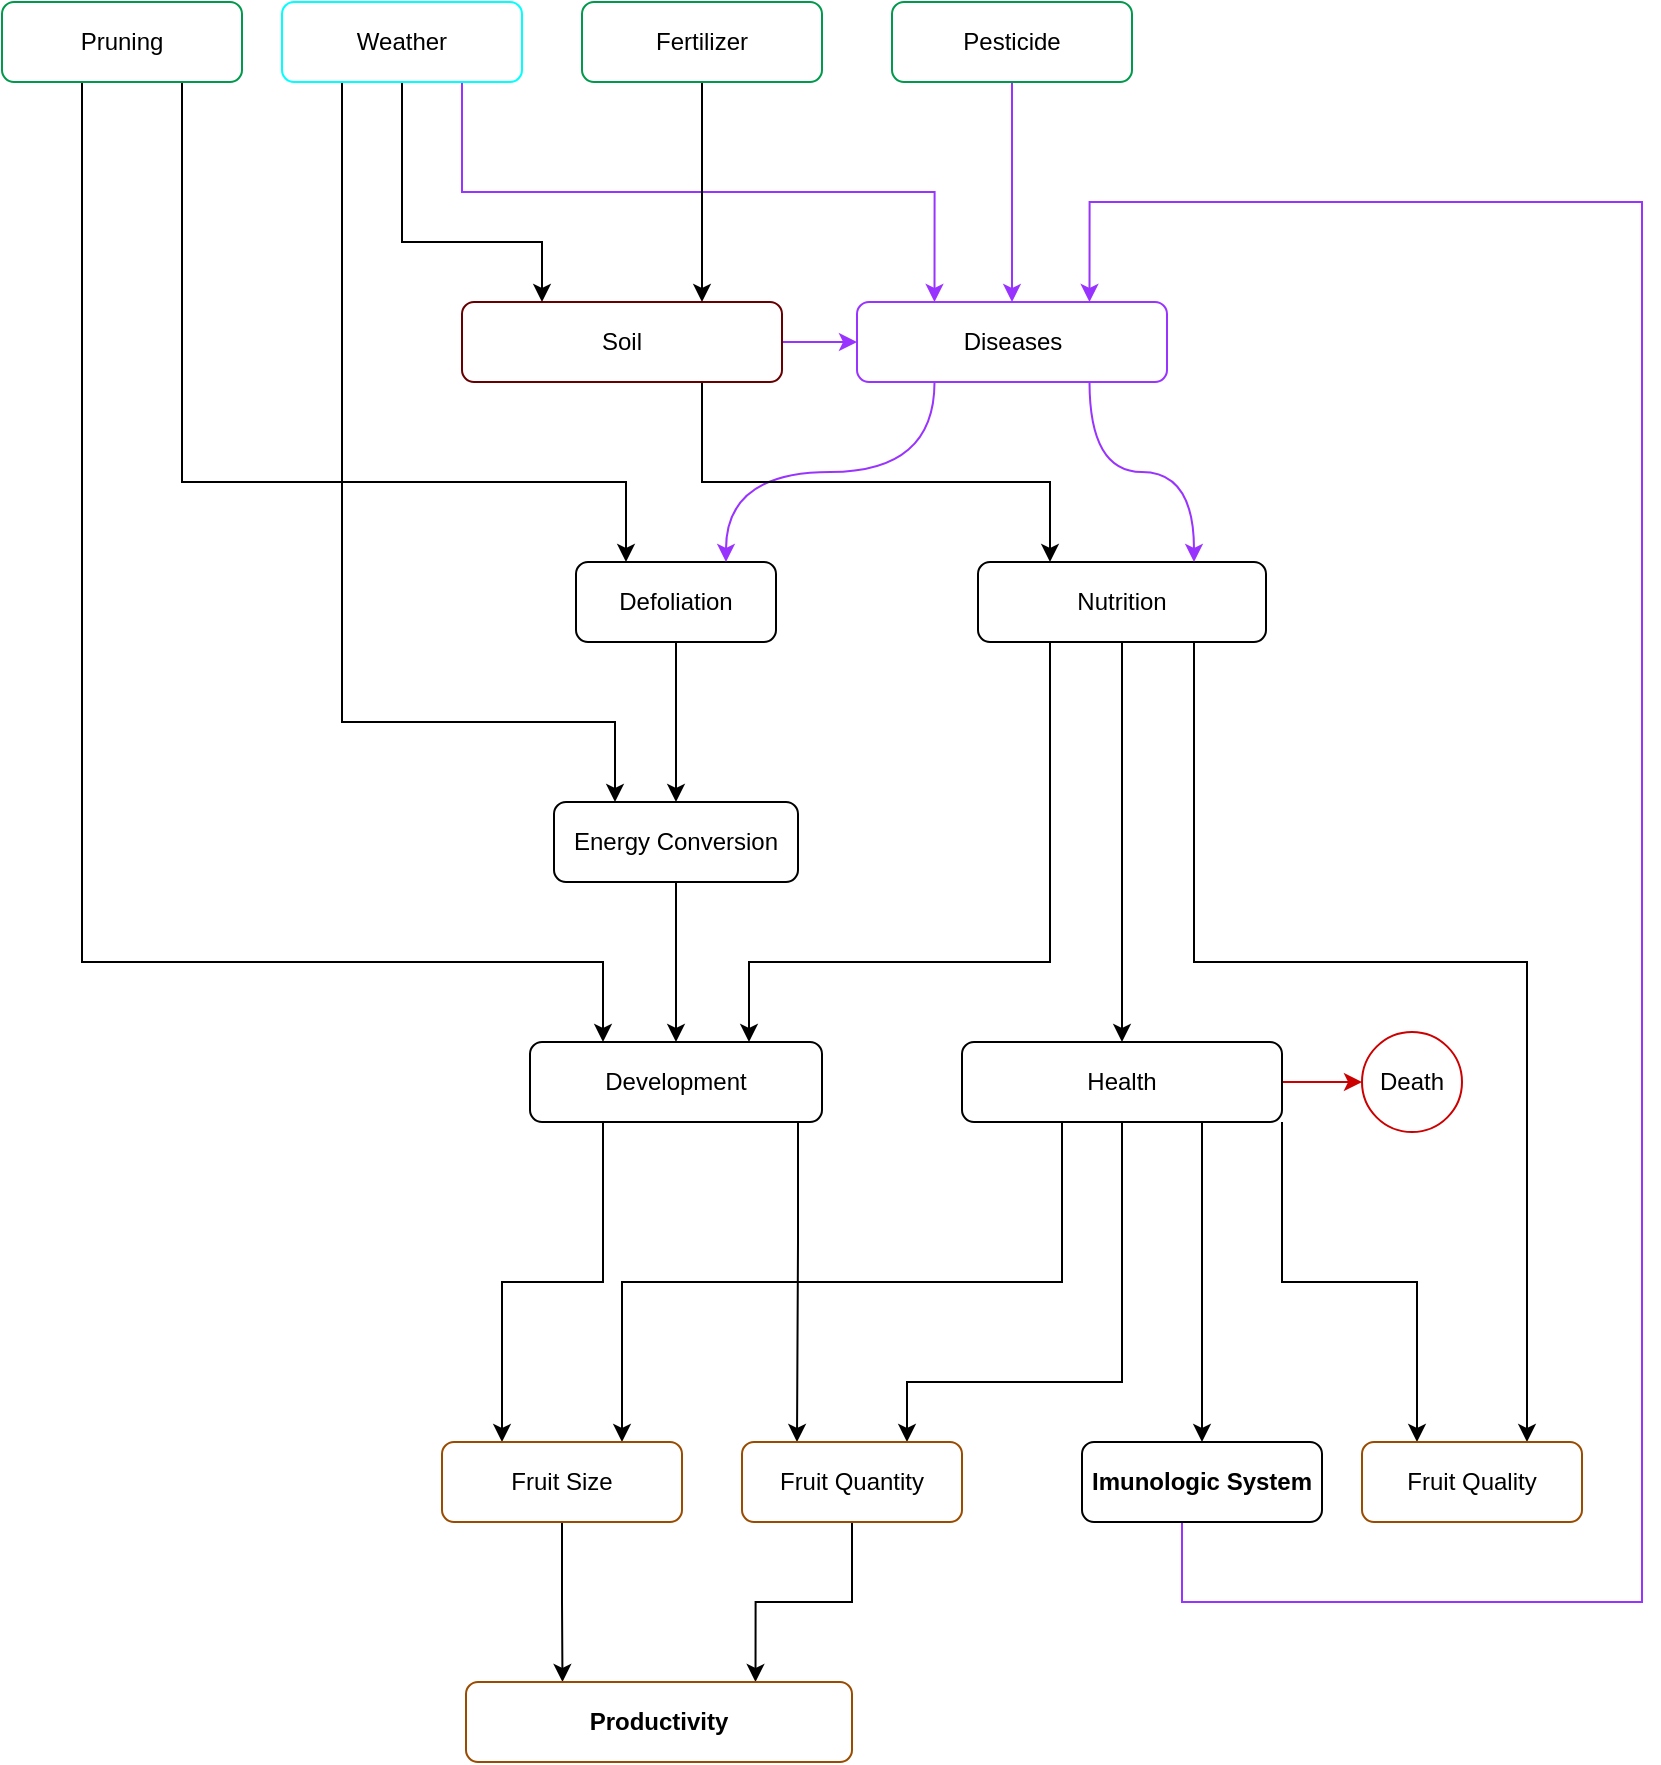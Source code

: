 <mxfile version="13.7.5" type="github" pages="2">
  <diagram id="IHRV78Ar2t18PoBPQ0sw" name="effects relations">
    <mxGraphModel dx="1452" dy="1077" grid="1" gridSize="10" guides="1" tooltips="1" connect="1" arrows="1" fold="1" page="1" pageScale="1" pageWidth="850" pageHeight="1100" math="0" shadow="0">
      <root>
        <mxCell id="0" />
        <mxCell id="1" parent="0" />
        <mxCell id="0yJSVSV4_L-n_gMG2vGy-53" style="edgeStyle=orthogonalEdgeStyle;rounded=0;orthogonalLoop=1;jettySize=auto;html=1;exitX=0.5;exitY=1;exitDx=0;exitDy=0;entryX=0.75;entryY=0;entryDx=0;entryDy=0;strokeColor=#000000;" parent="1" source="0yJSVSV4_L-n_gMG2vGy-1" target="0yJSVSV4_L-n_gMG2vGy-47" edge="1">
          <mxGeometry relative="1" as="geometry">
            <Array as="points">
              <mxPoint x="580" y="770" />
              <mxPoint x="473" y="770" />
            </Array>
          </mxGeometry>
        </mxCell>
        <mxCell id="0yJSVSV4_L-n_gMG2vGy-54" style="edgeStyle=orthogonalEdgeStyle;rounded=0;orthogonalLoop=1;jettySize=auto;html=1;exitX=0.25;exitY=1;exitDx=0;exitDy=0;entryX=0.75;entryY=0;entryDx=0;entryDy=0;strokeColor=#000000;" parent="1" source="0yJSVSV4_L-n_gMG2vGy-1" target="0yJSVSV4_L-n_gMG2vGy-45" edge="1">
          <mxGeometry relative="1" as="geometry">
            <Array as="points">
              <mxPoint x="550" y="640" />
              <mxPoint x="550" y="720" />
              <mxPoint x="330" y="720" />
            </Array>
          </mxGeometry>
        </mxCell>
        <mxCell id="0yJSVSV4_L-n_gMG2vGy-55" style="edgeStyle=orthogonalEdgeStyle;rounded=0;orthogonalLoop=1;jettySize=auto;html=1;exitX=0.75;exitY=1;exitDx=0;exitDy=0;strokeColor=#000000;" parent="1" source="0yJSVSV4_L-n_gMG2vGy-1" target="0yJSVSV4_L-n_gMG2vGy-3" edge="1">
          <mxGeometry relative="1" as="geometry" />
        </mxCell>
        <mxCell id="0yJSVSV4_L-n_gMG2vGy-61" style="edgeStyle=orthogonalEdgeStyle;rounded=0;orthogonalLoop=1;jettySize=auto;html=1;exitX=1;exitY=1;exitDx=0;exitDy=0;entryX=0.25;entryY=0;entryDx=0;entryDy=0;strokeColor=#000000;" parent="1" source="0yJSVSV4_L-n_gMG2vGy-1" target="0yJSVSV4_L-n_gMG2vGy-58" edge="1">
          <mxGeometry relative="1" as="geometry" />
        </mxCell>
        <mxCell id="0yJSVSV4_L-n_gMG2vGy-73" style="edgeStyle=orthogonalEdgeStyle;rounded=0;orthogonalLoop=1;jettySize=auto;html=1;exitX=1;exitY=0.5;exitDx=0;exitDy=0;entryX=0;entryY=0.5;entryDx=0;entryDy=0;strokeColor=#CC0000;" parent="1" source="0yJSVSV4_L-n_gMG2vGy-1" target="0yJSVSV4_L-n_gMG2vGy-72" edge="1">
          <mxGeometry relative="1" as="geometry" />
        </mxCell>
        <mxCell id="0yJSVSV4_L-n_gMG2vGy-1" value="Health&lt;br&gt;" style="rounded=1;whiteSpace=wrap;html=1;" parent="1" vertex="1">
          <mxGeometry x="500" y="600" width="160" height="40" as="geometry" />
        </mxCell>
        <mxCell id="0yJSVSV4_L-n_gMG2vGy-56" style="edgeStyle=orthogonalEdgeStyle;rounded=0;orthogonalLoop=1;jettySize=auto;html=1;exitX=0.5;exitY=1;exitDx=0;exitDy=0;entryX=0.75;entryY=0;entryDx=0;entryDy=0;strokeColor=#9933FF;" parent="1" source="0yJSVSV4_L-n_gMG2vGy-3" target="0yJSVSV4_L-n_gMG2vGy-8" edge="1">
          <mxGeometry relative="1" as="geometry">
            <Array as="points">
              <mxPoint x="610" y="880" />
              <mxPoint x="840" y="880" />
              <mxPoint x="840" y="180" />
              <mxPoint x="564" y="180" />
            </Array>
          </mxGeometry>
        </mxCell>
        <mxCell id="0yJSVSV4_L-n_gMG2vGy-3" value="Imunologic System" style="rounded=1;whiteSpace=wrap;html=1;fontStyle=1" parent="1" vertex="1">
          <mxGeometry x="560" y="800" width="120" height="40" as="geometry" />
        </mxCell>
        <mxCell id="0yJSVSV4_L-n_gMG2vGy-63" style="edgeStyle=orthogonalEdgeStyle;rounded=0;orthogonalLoop=1;jettySize=auto;html=1;exitX=0.25;exitY=1;exitDx=0;exitDy=0;entryX=0.75;entryY=0;entryDx=0;entryDy=0;strokeColor=#000000;" parent="1" source="0yJSVSV4_L-n_gMG2vGy-4" target="0yJSVSV4_L-n_gMG2vGy-15" edge="1">
          <mxGeometry relative="1" as="geometry">
            <Array as="points">
              <mxPoint x="544" y="560" />
              <mxPoint x="394" y="560" />
            </Array>
          </mxGeometry>
        </mxCell>
        <mxCell id="0yJSVSV4_L-n_gMG2vGy-65" style="edgeStyle=orthogonalEdgeStyle;rounded=0;orthogonalLoop=1;jettySize=auto;html=1;exitX=0.75;exitY=1;exitDx=0;exitDy=0;entryX=0.75;entryY=0;entryDx=0;entryDy=0;strokeColor=#000000;" parent="1" source="0yJSVSV4_L-n_gMG2vGy-4" target="0yJSVSV4_L-n_gMG2vGy-58" edge="1">
          <mxGeometry relative="1" as="geometry">
            <Array as="points">
              <mxPoint x="616" y="560" />
              <mxPoint x="783" y="560" />
            </Array>
          </mxGeometry>
        </mxCell>
        <mxCell id="0yJSVSV4_L-n_gMG2vGy-68" style="rounded=0;orthogonalLoop=1;jettySize=auto;html=1;exitX=0.5;exitY=1;exitDx=0;exitDy=0;entryX=0.5;entryY=0;entryDx=0;entryDy=0;strokeColor=#000000;" parent="1" source="0yJSVSV4_L-n_gMG2vGy-4" target="0yJSVSV4_L-n_gMG2vGy-1" edge="1">
          <mxGeometry relative="1" as="geometry" />
        </mxCell>
        <mxCell id="0yJSVSV4_L-n_gMG2vGy-4" value="Nutrition" style="rounded=1;whiteSpace=wrap;html=1;" parent="1" vertex="1">
          <mxGeometry x="508" y="360" width="144" height="40" as="geometry" />
        </mxCell>
        <mxCell id="0yJSVSV4_L-n_gMG2vGy-69" style="edgeStyle=none;rounded=0;orthogonalLoop=1;jettySize=auto;html=1;exitX=0.5;exitY=1;exitDx=0;exitDy=0;entryX=0.5;entryY=0;entryDx=0;entryDy=0;strokeColor=#000000;" parent="1" source="0yJSVSV4_L-n_gMG2vGy-6" target="0yJSVSV4_L-n_gMG2vGy-22" edge="1">
          <mxGeometry relative="1" as="geometry" />
        </mxCell>
        <mxCell id="0yJSVSV4_L-n_gMG2vGy-6" value="Defoliation" style="rounded=1;whiteSpace=wrap;html=1;" parent="1" vertex="1">
          <mxGeometry x="307" y="360" width="100" height="40" as="geometry" />
        </mxCell>
        <mxCell id="0yJSVSV4_L-n_gMG2vGy-66" style="edgeStyle=orthogonalEdgeStyle;rounded=0;orthogonalLoop=1;jettySize=auto;html=1;exitX=0.25;exitY=1;exitDx=0;exitDy=0;entryX=0.75;entryY=0;entryDx=0;entryDy=0;strokeColor=#9933FF;curved=1;" parent="1" source="0yJSVSV4_L-n_gMG2vGy-8" target="0yJSVSV4_L-n_gMG2vGy-6" edge="1">
          <mxGeometry relative="1" as="geometry" />
        </mxCell>
        <mxCell id="0yJSVSV4_L-n_gMG2vGy-67" style="edgeStyle=orthogonalEdgeStyle;rounded=0;orthogonalLoop=1;jettySize=auto;html=1;exitX=0.75;exitY=1;exitDx=0;exitDy=0;entryX=0.75;entryY=0;entryDx=0;entryDy=0;strokeColor=#9933FF;curved=1;" parent="1" source="0yJSVSV4_L-n_gMG2vGy-8" target="0yJSVSV4_L-n_gMG2vGy-4" edge="1">
          <mxGeometry relative="1" as="geometry" />
        </mxCell>
        <mxCell id="0yJSVSV4_L-n_gMG2vGy-8" value="Diseases" style="rounded=1;whiteSpace=wrap;html=1;strokeColor=#9933FF;" parent="1" vertex="1">
          <mxGeometry x="447.5" y="230" width="155" height="40" as="geometry" />
        </mxCell>
        <mxCell id="0yJSVSV4_L-n_gMG2vGy-14" style="edgeStyle=orthogonalEdgeStyle;rounded=0;orthogonalLoop=1;jettySize=auto;html=1;entryX=0.25;entryY=0;entryDx=0;entryDy=0;" parent="1" source="0yJSVSV4_L-n_gMG2vGy-12" target="0yJSVSV4_L-n_gMG2vGy-4" edge="1">
          <mxGeometry relative="1" as="geometry">
            <mxPoint x="340" y="330" as="targetPoint" />
            <Array as="points">
              <mxPoint x="370" y="320" />
              <mxPoint x="544" y="320" />
            </Array>
          </mxGeometry>
        </mxCell>
        <mxCell id="0yJSVSV4_L-n_gMG2vGy-71" style="edgeStyle=orthogonalEdgeStyle;rounded=0;orthogonalLoop=1;jettySize=auto;html=1;exitX=1;exitY=0.5;exitDx=0;exitDy=0;entryX=0;entryY=0.5;entryDx=0;entryDy=0;strokeColor=#9933FF;" parent="1" source="0yJSVSV4_L-n_gMG2vGy-12" target="0yJSVSV4_L-n_gMG2vGy-8" edge="1">
          <mxGeometry relative="1" as="geometry" />
        </mxCell>
        <mxCell id="0yJSVSV4_L-n_gMG2vGy-12" value="Soil" style="rounded=1;whiteSpace=wrap;html=1;fillColor=none;strokeColor=#660000;" parent="1" vertex="1">
          <mxGeometry x="250" y="230" width="160" height="40" as="geometry" />
        </mxCell>
        <mxCell id="0yJSVSV4_L-n_gMG2vGy-48" style="edgeStyle=orthogonalEdgeStyle;rounded=0;orthogonalLoop=1;jettySize=auto;html=1;exitX=0.75;exitY=1;exitDx=0;exitDy=0;entryX=0.25;entryY=0;entryDx=0;entryDy=0;strokeColor=#000000;" parent="1" source="0yJSVSV4_L-n_gMG2vGy-15" target="0yJSVSV4_L-n_gMG2vGy-47" edge="1">
          <mxGeometry relative="1" as="geometry">
            <Array as="points">
              <mxPoint x="418" y="700" />
              <mxPoint x="418" y="730" />
            </Array>
          </mxGeometry>
        </mxCell>
        <mxCell id="0yJSVSV4_L-n_gMG2vGy-57" style="edgeStyle=orthogonalEdgeStyle;rounded=0;orthogonalLoop=1;jettySize=auto;html=1;exitX=0.25;exitY=1;exitDx=0;exitDy=0;entryX=0.25;entryY=0;entryDx=0;entryDy=0;strokeColor=#000000;" parent="1" source="0yJSVSV4_L-n_gMG2vGy-15" target="0yJSVSV4_L-n_gMG2vGy-45" edge="1">
          <mxGeometry relative="1" as="geometry" />
        </mxCell>
        <mxCell id="0yJSVSV4_L-n_gMG2vGy-15" value="Development" style="rounded=1;whiteSpace=wrap;html=1;fontStyle=0" parent="1" vertex="1">
          <mxGeometry x="284" y="600" width="146" height="40" as="geometry" />
        </mxCell>
        <mxCell id="0yJSVSV4_L-n_gMG2vGy-62" style="edgeStyle=orthogonalEdgeStyle;rounded=0;orthogonalLoop=1;jettySize=auto;html=1;exitX=0.5;exitY=1;exitDx=0;exitDy=0;entryX=0.5;entryY=0;entryDx=0;entryDy=0;strokeColor=#000000;" parent="1" source="0yJSVSV4_L-n_gMG2vGy-22" target="0yJSVSV4_L-n_gMG2vGy-15" edge="1">
          <mxGeometry relative="1" as="geometry" />
        </mxCell>
        <mxCell id="0yJSVSV4_L-n_gMG2vGy-22" value="Energy Conversion" style="rounded=1;whiteSpace=wrap;html=1;" parent="1" vertex="1">
          <mxGeometry x="296" y="480" width="122" height="40" as="geometry" />
        </mxCell>
        <mxCell id="0yJSVSV4_L-n_gMG2vGy-30" style="edgeStyle=orthogonalEdgeStyle;rounded=0;orthogonalLoop=1;jettySize=auto;html=1;exitX=0.25;exitY=1;exitDx=0;exitDy=0;entryX=0.25;entryY=0;entryDx=0;entryDy=0;" parent="1" source="0yJSVSV4_L-n_gMG2vGy-28" target="0yJSVSV4_L-n_gMG2vGy-22" edge="1">
          <mxGeometry relative="1" as="geometry">
            <Array as="points">
              <mxPoint x="190" y="440" />
              <mxPoint x="327" y="440" />
            </Array>
          </mxGeometry>
        </mxCell>
        <mxCell id="0yJSVSV4_L-n_gMG2vGy-32" style="edgeStyle=orthogonalEdgeStyle;rounded=0;orthogonalLoop=1;jettySize=auto;html=1;exitX=0.5;exitY=1;exitDx=0;exitDy=0;strokeColor=#000000;entryX=0.25;entryY=0;entryDx=0;entryDy=0;" parent="1" source="0yJSVSV4_L-n_gMG2vGy-28" target="0yJSVSV4_L-n_gMG2vGy-12" edge="1">
          <mxGeometry relative="1" as="geometry">
            <Array as="points">
              <mxPoint x="220" y="200" />
              <mxPoint x="290" y="200" />
            </Array>
          </mxGeometry>
        </mxCell>
        <mxCell id="0yJSVSV4_L-n_gMG2vGy-70" style="edgeStyle=orthogonalEdgeStyle;rounded=0;orthogonalLoop=1;jettySize=auto;html=1;exitX=0.75;exitY=1;exitDx=0;exitDy=0;entryX=0.25;entryY=0;entryDx=0;entryDy=0;strokeColor=#9933FF;" parent="1" source="0yJSVSV4_L-n_gMG2vGy-28" target="0yJSVSV4_L-n_gMG2vGy-8" edge="1">
          <mxGeometry relative="1" as="geometry" />
        </mxCell>
        <mxCell id="0yJSVSV4_L-n_gMG2vGy-28" value="Weather" style="rounded=1;whiteSpace=wrap;html=1;fillColor=none;strokeColor=#00FFFF;" parent="1" vertex="1">
          <mxGeometry x="160" y="80" width="120" height="40" as="geometry" />
        </mxCell>
        <mxCell id="0yJSVSV4_L-n_gMG2vGy-34" style="edgeStyle=orthogonalEdgeStyle;rounded=0;orthogonalLoop=1;jettySize=auto;html=1;exitX=0.5;exitY=1;exitDx=0;exitDy=0;entryX=0.75;entryY=0;entryDx=0;entryDy=0;strokeColor=#000000;" parent="1" source="0yJSVSV4_L-n_gMG2vGy-33" target="0yJSVSV4_L-n_gMG2vGy-12" edge="1">
          <mxGeometry relative="1" as="geometry" />
        </mxCell>
        <mxCell id="0yJSVSV4_L-n_gMG2vGy-33" value="Fertilizer" style="rounded=1;whiteSpace=wrap;html=1;strokeColor=#00994D;" parent="1" vertex="1">
          <mxGeometry x="310" y="80" width="120" height="40" as="geometry" />
        </mxCell>
        <mxCell id="0yJSVSV4_L-n_gMG2vGy-36" style="edgeStyle=orthogonalEdgeStyle;rounded=0;orthogonalLoop=1;jettySize=auto;html=1;exitX=0.5;exitY=1;exitDx=0;exitDy=0;entryX=0.5;entryY=0;entryDx=0;entryDy=0;strokeColor=#9933FF;" parent="1" source="0yJSVSV4_L-n_gMG2vGy-35" target="0yJSVSV4_L-n_gMG2vGy-8" edge="1">
          <mxGeometry relative="1" as="geometry" />
        </mxCell>
        <mxCell id="0yJSVSV4_L-n_gMG2vGy-35" value="Pesticide" style="rounded=1;whiteSpace=wrap;html=1;strokeColor=#00994D;" parent="1" vertex="1">
          <mxGeometry x="465" y="80" width="120" height="40" as="geometry" />
        </mxCell>
        <mxCell id="0yJSVSV4_L-n_gMG2vGy-43" style="edgeStyle=orthogonalEdgeStyle;rounded=0;orthogonalLoop=1;jettySize=auto;html=1;exitX=0.5;exitY=1;exitDx=0;exitDy=0;entryX=0.25;entryY=0;entryDx=0;entryDy=0;strokeColor=#000000;" parent="1" source="0yJSVSV4_L-n_gMG2vGy-42" target="0yJSVSV4_L-n_gMG2vGy-15" edge="1">
          <mxGeometry relative="1" as="geometry">
            <Array as="points">
              <mxPoint x="60" y="560" />
              <mxPoint x="321" y="560" />
            </Array>
          </mxGeometry>
        </mxCell>
        <mxCell id="0yJSVSV4_L-n_gMG2vGy-44" style="edgeStyle=orthogonalEdgeStyle;rounded=0;orthogonalLoop=1;jettySize=auto;html=1;exitX=0.75;exitY=1;exitDx=0;exitDy=0;entryX=0.25;entryY=0;entryDx=0;entryDy=0;strokeColor=#000000;" parent="1" source="0yJSVSV4_L-n_gMG2vGy-42" target="0yJSVSV4_L-n_gMG2vGy-6" edge="1">
          <mxGeometry relative="1" as="geometry">
            <Array as="points">
              <mxPoint x="110" y="320" />
              <mxPoint x="332" y="320" />
            </Array>
          </mxGeometry>
        </mxCell>
        <mxCell id="0yJSVSV4_L-n_gMG2vGy-42" value="Pruning" style="rounded=1;whiteSpace=wrap;html=1;strokeColor=#00994D;" parent="1" vertex="1">
          <mxGeometry x="20" y="80" width="120" height="40" as="geometry" />
        </mxCell>
        <mxCell id="0yJSVSV4_L-n_gMG2vGy-51" style="edgeStyle=orthogonalEdgeStyle;rounded=0;orthogonalLoop=1;jettySize=auto;html=1;exitX=0.5;exitY=1;exitDx=0;exitDy=0;entryX=0.25;entryY=0;entryDx=0;entryDy=0;strokeColor=#000000;" parent="1" source="0yJSVSV4_L-n_gMG2vGy-45" target="0yJSVSV4_L-n_gMG2vGy-50" edge="1">
          <mxGeometry relative="1" as="geometry" />
        </mxCell>
        <mxCell id="0yJSVSV4_L-n_gMG2vGy-45" value="Fruit Size" style="rounded=1;whiteSpace=wrap;html=1;fontStyle=0;strokeColor=#994C00;shadow=0;fillColor=none;" parent="1" vertex="1">
          <mxGeometry x="240" y="800" width="120" height="40" as="geometry" />
        </mxCell>
        <mxCell id="0yJSVSV4_L-n_gMG2vGy-52" style="edgeStyle=orthogonalEdgeStyle;rounded=0;orthogonalLoop=1;jettySize=auto;html=1;exitX=0.5;exitY=1;exitDx=0;exitDy=0;entryX=0.75;entryY=0;entryDx=0;entryDy=0;strokeColor=#000000;" parent="1" source="0yJSVSV4_L-n_gMG2vGy-47" target="0yJSVSV4_L-n_gMG2vGy-50" edge="1">
          <mxGeometry relative="1" as="geometry">
            <Array as="points">
              <mxPoint x="445" y="880" />
              <mxPoint x="397" y="880" />
            </Array>
          </mxGeometry>
        </mxCell>
        <mxCell id="0yJSVSV4_L-n_gMG2vGy-47" value="Fruit Quantity" style="rounded=1;whiteSpace=wrap;html=1;fontStyle=0;strokeColor=#994C00;shadow=0;fillColor=none;" parent="1" vertex="1">
          <mxGeometry x="390" y="800" width="110" height="40" as="geometry" />
        </mxCell>
        <mxCell id="0yJSVSV4_L-n_gMG2vGy-50" value="Productivity" style="rounded=1;whiteSpace=wrap;html=1;fontStyle=1;strokeColor=#994C00;shadow=0;fillColor=none;" parent="1" vertex="1">
          <mxGeometry x="252" y="920" width="193" height="40" as="geometry" />
        </mxCell>
        <mxCell id="0yJSVSV4_L-n_gMG2vGy-58" value="Fruit Quality" style="rounded=1;whiteSpace=wrap;html=1;fontStyle=0;strokeColor=#994C00;shadow=0;fillColor=none;" parent="1" vertex="1">
          <mxGeometry x="700" y="800" width="110" height="40" as="geometry" />
        </mxCell>
        <mxCell id="0yJSVSV4_L-n_gMG2vGy-72" value="Death" style="ellipse;whiteSpace=wrap;html=1;aspect=fixed;shadow=0;strokeColor=#CC0000;fillColor=none;" parent="1" vertex="1">
          <mxGeometry x="700" y="595" width="50" height="50" as="geometry" />
        </mxCell>
      </root>
    </mxGraphModel>
  </diagram>
  <diagram id="25DMDv9TmJLLAqxTsAMg" name="life-cycle">
    <mxGraphModel dx="1337" dy="896" grid="1" gridSize="10" guides="1" tooltips="1" connect="1" arrows="1" fold="1" page="1" pageScale="1" pageWidth="850" pageHeight="1100" math="0" shadow="0">
      <root>
        <mxCell id="voipnf3rz1IZpB3e0Z8n-0" />
        <mxCell id="voipnf3rz1IZpB3e0Z8n-1" parent="voipnf3rz1IZpB3e0Z8n-0" />
        <mxCell id="voipnf3rz1IZpB3e0Z8n-2" value="Initital development" style="shape=rectangle;whiteSpace=wrap;html=1;backgroundOutline=1;fillColor=#D5E8D4;strokeColor=none;" vertex="1" parent="voipnf3rz1IZpB3e0Z8n-1">
          <mxGeometry y="160" width="120" height="40" as="geometry" />
        </mxCell>
        <mxCell id="voipnf3rz1IZpB3e0Z8n-5" value="Development" style="shape=rectangle;whiteSpace=wrap;html=1;backgroundOutline=1;" vertex="1" parent="voipnf3rz1IZpB3e0Z8n-1">
          <mxGeometry x="120" y="160" width="360" height="40" as="geometry" />
        </mxCell>
        <mxCell id="voipnf3rz1IZpB3e0Z8n-7" value="Flowery" style="shape=rectangle;whiteSpace=wrap;html=1;backgroundOutline=1;" vertex="1" parent="voipnf3rz1IZpB3e0Z8n-1">
          <mxGeometry x="480" y="160" width="80" height="40" as="geometry" />
        </mxCell>
        <mxCell id="voipnf3rz1IZpB3e0Z8n-27" style="edgeStyle=orthogonalEdgeStyle;rounded=0;orthogonalLoop=1;jettySize=auto;html=1;entryX=0.055;entryY=1.038;entryDx=0;entryDy=0;entryPerimeter=0;strokeColor=#4D4D4D;shape=flexArrow;fillColor=#999999;width=5.833;endSize=3.975;endWidth=16.806;" edge="1" parent="voipnf3rz1IZpB3e0Z8n-1" source="voipnf3rz1IZpB3e0Z8n-12" target="voipnf3rz1IZpB3e0Z8n-5">
          <mxGeometry relative="1" as="geometry">
            <Array as="points">
              <mxPoint x="790" y="250" />
              <mxPoint x="140" y="250" />
            </Array>
          </mxGeometry>
        </mxCell>
        <mxCell id="voipnf3rz1IZpB3e0Z8n-12" value="Production" style="shape=rectangle;whiteSpace=wrap;html=1;backgroundOutline=1;" vertex="1" parent="voipnf3rz1IZpB3e0Z8n-1">
          <mxGeometry x="560" y="160" width="240" height="40" as="geometry" />
        </mxCell>
        <mxCell id="voipnf3rz1IZpB3e0Z8n-14" value="&lt;h1&gt;Initital Development&lt;/h1&gt;&lt;p&gt;Cycles:&amp;nbsp;&lt;/p&gt;" style="text;html=1;strokeColor=none;fillColor=none;spacing=5;spacingTop=-20;whiteSpace=wrap;overflow=hidden;rounded=0;" vertex="1" parent="voipnf3rz1IZpB3e0Z8n-1">
          <mxGeometry x="170" y="600" width="300" height="200" as="geometry" />
        </mxCell>
        <mxCell id="voipnf3rz1IZpB3e0Z8n-15" value="" style="endArrow=classic;html=1;" edge="1" parent="voipnf3rz1IZpB3e0Z8n-1">
          <mxGeometry relative="1" as="geometry">
            <mxPoint x="120" y="100" as="sourcePoint" />
            <mxPoint x="800" y="100" as="targetPoint" />
          </mxGeometry>
        </mxCell>
        <mxCell id="voipnf3rz1IZpB3e0Z8n-17" value="Cycles" style="edgeLabel;resizable=0;html=1;align=left;verticalAlign=bottom;" connectable="0" vertex="1" parent="voipnf3rz1IZpB3e0Z8n-15">
          <mxGeometry x="-1" relative="1" as="geometry" />
        </mxCell>
        <mxCell id="voipnf3rz1IZpB3e0Z8n-18" value="" style="endArrow=classic;html=1;shape=flexArrow;fillColor=#D5E8D4;strokeColor=none;" edge="1" parent="voipnf3rz1IZpB3e0Z8n-1">
          <mxGeometry relative="1" as="geometry">
            <mxPoint y="130" as="sourcePoint" />
            <mxPoint x="120" y="130" as="targetPoint" />
          </mxGeometry>
        </mxCell>
        <mxCell id="voipnf3rz1IZpB3e0Z8n-19" value="100" style="edgeLabel;resizable=0;html=1;align=center;verticalAlign=middle;" connectable="0" vertex="1" parent="voipnf3rz1IZpB3e0Z8n-18">
          <mxGeometry relative="1" as="geometry" />
        </mxCell>
        <mxCell id="voipnf3rz1IZpB3e0Z8n-20" value="" style="endArrow=classic;html=1;shape=flexArrow;fillColor=#FF9999;" edge="1" parent="voipnf3rz1IZpB3e0Z8n-1">
          <mxGeometry relative="1" as="geometry">
            <mxPoint x="120" y="130" as="sourcePoint" />
            <mxPoint x="480" y="130" as="targetPoint" />
          </mxGeometry>
        </mxCell>
        <mxCell id="voipnf3rz1IZpB3e0Z8n-21" value="50" style="edgeLabel;resizable=0;html=1;align=center;verticalAlign=middle;" connectable="0" vertex="1" parent="voipnf3rz1IZpB3e0Z8n-20">
          <mxGeometry relative="1" as="geometry" />
        </mxCell>
        <mxCell id="voipnf3rz1IZpB3e0Z8n-22" value="" style="endArrow=classic;html=1;shape=flexArrow;fillColor=#FF9999;" edge="1" parent="voipnf3rz1IZpB3e0Z8n-1">
          <mxGeometry relative="1" as="geometry">
            <mxPoint x="480" y="130" as="sourcePoint" />
            <mxPoint x="560" y="130" as="targetPoint" />
          </mxGeometry>
        </mxCell>
        <mxCell id="voipnf3rz1IZpB3e0Z8n-24" value="10" style="edgeLabel;html=1;align=center;verticalAlign=middle;resizable=0;points=[];" vertex="1" connectable="0" parent="voipnf3rz1IZpB3e0Z8n-22">
          <mxGeometry x="0.053" relative="1" as="geometry">
            <mxPoint as="offset" />
          </mxGeometry>
        </mxCell>
        <mxCell id="voipnf3rz1IZpB3e0Z8n-25" value="" style="endArrow=classic;html=1;shape=flexArrow;fillColor=#FF9999;" edge="1" parent="voipnf3rz1IZpB3e0Z8n-1">
          <mxGeometry relative="1" as="geometry">
            <mxPoint x="560" y="130" as="sourcePoint" />
            <mxPoint x="800" y="130" as="targetPoint" />
          </mxGeometry>
        </mxCell>
        <mxCell id="voipnf3rz1IZpB3e0Z8n-26" value="40" style="edgeLabel;resizable=0;html=1;align=center;verticalAlign=middle;" connectable="0" vertex="1" parent="voipnf3rz1IZpB3e0Z8n-25">
          <mxGeometry relative="1" as="geometry" />
        </mxCell>
        <mxCell id="voipnf3rz1IZpB3e0Z8n-28" value="&lt;h1&gt;Development&lt;/h1&gt;&lt;p&gt;Cycles: 50&lt;/p&gt;&lt;p&gt;Will determine de amount of flowers and leafs.&lt;/p&gt;&lt;p&gt;Flower production has higher priority, but if leaf_rate is to low on the beginning of this stage, the plant will be forced to produce more leafs and less fruits.&lt;/p&gt;&lt;p&gt;&lt;br&gt;&lt;/p&gt;" style="text;html=1;strokeColor=none;fillColor=none;spacing=5;spacingTop=-20;whiteSpace=wrap;overflow=hidden;rounded=0;" vertex="1" parent="voipnf3rz1IZpB3e0Z8n-1">
          <mxGeometry x="40" y="280" width="250" height="190" as="geometry" />
        </mxCell>
        <mxCell id="voipnf3rz1IZpB3e0Z8n-29" value="&lt;h1&gt;Flowery&lt;/h1&gt;&lt;p&gt;Cycles: 10&lt;/p&gt;&lt;p&gt;The max number of fruits is already determined on the last stage&lt;/p&gt;&lt;p&gt;In this stage, the flowers will grow and fall.&lt;/p&gt;&lt;p&gt;It will determine the amount of health fruits that will mature in the Production stage.&lt;/p&gt;" style="text;html=1;strokeColor=none;fillColor=none;spacing=5;spacingTop=-20;whiteSpace=wrap;overflow=hidden;rounded=0;" vertex="1" parent="voipnf3rz1IZpB3e0Z8n-1">
          <mxGeometry x="300" y="280" width="240" height="360" as="geometry" />
        </mxCell>
        <mxCell id="voipnf3rz1IZpB3e0Z8n-30" value="&lt;h1&gt;Production&lt;/h1&gt;&lt;p&gt;Cycles: 40&lt;/p&gt;&lt;p&gt;The number of fruits determined by the end of the Flowery stage will develop.&lt;/p&gt;&lt;p&gt;This stage will determine fruit quality and avg size (although size is mainly defined by the variety)&lt;/p&gt;" style="text;html=1;strokeColor=none;fillColor=none;spacing=5;spacingTop=-20;whiteSpace=wrap;overflow=hidden;rounded=0;" vertex="1" parent="voipnf3rz1IZpB3e0Z8n-1">
          <mxGeometry x="570" y="280" width="270" height="340" as="geometry" />
        </mxCell>
      </root>
    </mxGraphModel>
  </diagram>
</mxfile>
